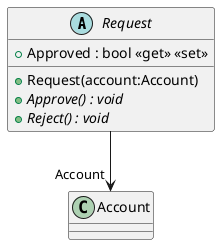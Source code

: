 @startuml
abstract class Request {
    + Request(account:Account)
    + {abstract} Approve() : void
    + {abstract} Reject() : void
    + Approved : bool <<get>> <<set>>
}
Request --> "Account" Account
@enduml
